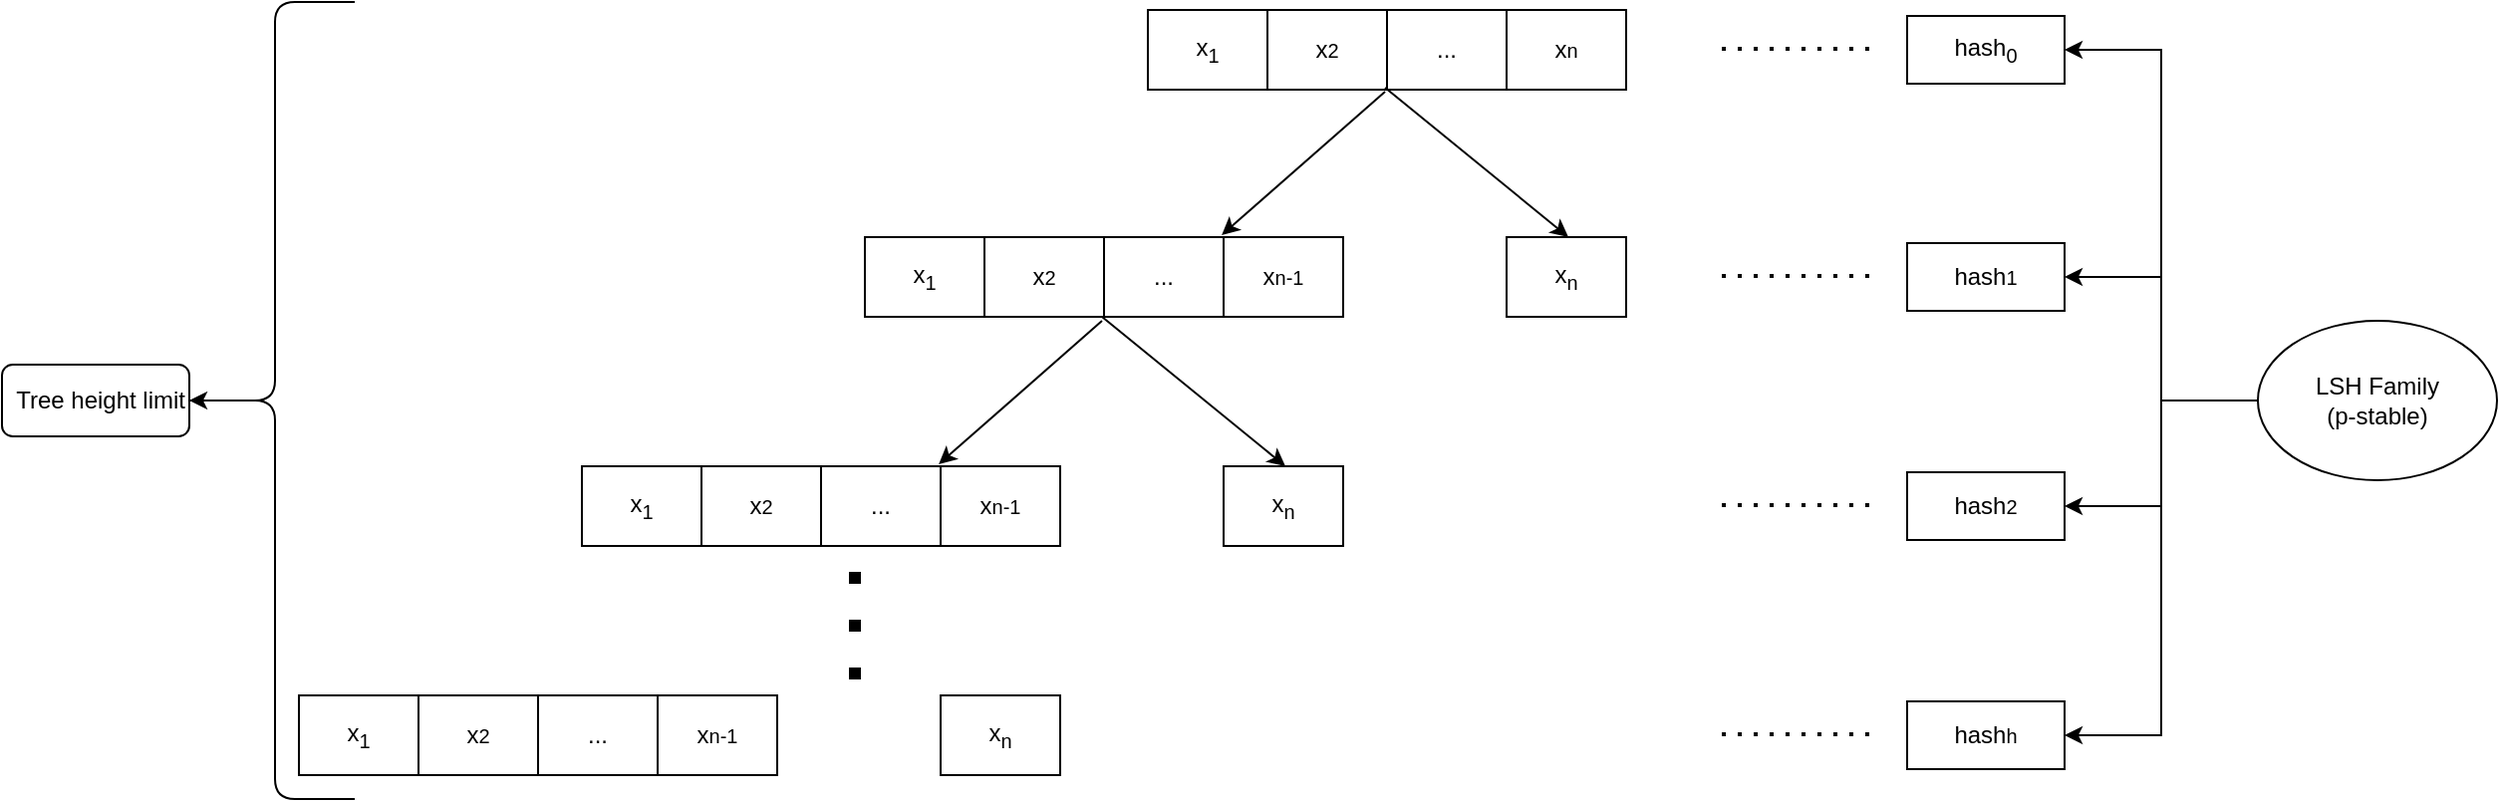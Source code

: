 <mxfile version="22.1.3" type="github">
  <diagram name="Process of building LSHiForest" id="F_Nvq3A-X3Xp9JJ24VL6">
    <mxGraphModel dx="2634" dy="789" grid="0" gridSize="10" guides="1" tooltips="1" connect="1" arrows="1" fold="1" page="1" pageScale="1" pageWidth="1200" pageHeight="1920" math="0" shadow="0">
      <root>
        <mxCell id="0" />
        <mxCell id="1" parent="0" />
        <mxCell id="it0V39okUv9a-QmteTm3-20" value="" style="rounded=0;orthogonalLoop=1;jettySize=auto;html=1;exitX=0.496;exitY=1.025;exitDx=0;exitDy=0;exitPerimeter=0;entryX=0.746;entryY=-0.025;entryDx=0;entryDy=0;entryPerimeter=0;" edge="1" parent="1" source="it0V39okUv9a-QmteTm3-7" target="it0V39okUv9a-QmteTm3-15">
          <mxGeometry relative="1" as="geometry">
            <mxPoint x="606" y="268" as="sourcePoint" />
          </mxGeometry>
        </mxCell>
        <mxCell id="it0V39okUv9a-QmteTm3-6" value="" style="shape=table;startSize=0;container=1;collapsible=0;childLayout=tableLayout;" vertex="1" parent="1">
          <mxGeometry x="485" y="226" width="240" height="40" as="geometry" />
        </mxCell>
        <mxCell id="it0V39okUv9a-QmteTm3-7" value="" style="shape=tableRow;horizontal=0;startSize=0;swimlaneHead=0;swimlaneBody=0;strokeColor=inherit;top=0;left=0;bottom=0;right=0;collapsible=0;dropTarget=0;fillColor=none;points=[[0,0.5],[1,0.5]];portConstraint=eastwest;" vertex="1" parent="it0V39okUv9a-QmteTm3-6">
          <mxGeometry width="240" height="40" as="geometry" />
        </mxCell>
        <mxCell id="it0V39okUv9a-QmteTm3-8" value="x&lt;sub&gt;1&lt;/sub&gt;" style="shape=partialRectangle;html=1;whiteSpace=wrap;connectable=0;strokeColor=inherit;overflow=hidden;fillColor=none;top=0;left=0;bottom=0;right=0;pointerEvents=1;" vertex="1" parent="it0V39okUv9a-QmteTm3-7">
          <mxGeometry width="60" height="40" as="geometry">
            <mxRectangle width="60" height="40" as="alternateBounds" />
          </mxGeometry>
        </mxCell>
        <mxCell id="it0V39okUv9a-QmteTm3-9" value="x&lt;span style=&quot;font-size: 10px;&quot;&gt;2&lt;/span&gt;" style="shape=partialRectangle;html=1;whiteSpace=wrap;connectable=0;strokeColor=inherit;overflow=hidden;fillColor=none;top=0;left=0;bottom=0;right=0;pointerEvents=1;" vertex="1" parent="it0V39okUv9a-QmteTm3-7">
          <mxGeometry x="60" width="60" height="40" as="geometry">
            <mxRectangle width="60" height="40" as="alternateBounds" />
          </mxGeometry>
        </mxCell>
        <mxCell id="it0V39okUv9a-QmteTm3-10" value="..." style="shape=partialRectangle;html=1;whiteSpace=wrap;connectable=0;strokeColor=inherit;overflow=hidden;fillColor=none;top=0;left=0;bottom=0;right=0;pointerEvents=1;" vertex="1" parent="it0V39okUv9a-QmteTm3-7">
          <mxGeometry x="120" width="60" height="40" as="geometry">
            <mxRectangle width="60" height="40" as="alternateBounds" />
          </mxGeometry>
        </mxCell>
        <mxCell id="it0V39okUv9a-QmteTm3-11" value="x&lt;span style=&quot;font-size: 10px;&quot;&gt;n&lt;/span&gt;" style="shape=partialRectangle;html=1;whiteSpace=wrap;connectable=0;strokeColor=inherit;overflow=hidden;fillColor=none;top=0;left=0;bottom=0;right=0;pointerEvents=1;" vertex="1" parent="it0V39okUv9a-QmteTm3-7">
          <mxGeometry x="180" width="60" height="40" as="geometry">
            <mxRectangle width="60" height="40" as="alternateBounds" />
          </mxGeometry>
        </mxCell>
        <mxCell id="it0V39okUv9a-QmteTm3-12" value="" style="endArrow=none;dashed=1;html=1;dashPattern=1 3;strokeWidth=2;rounded=0;" edge="1" parent="1">
          <mxGeometry width="50" height="50" relative="1" as="geometry">
            <mxPoint x="773" y="245.5" as="sourcePoint" />
            <mxPoint x="849" y="245.5" as="targetPoint" />
          </mxGeometry>
        </mxCell>
        <mxCell id="it0V39okUv9a-QmteTm3-13" value="hash&lt;sub&gt;0&lt;/sub&gt;" style="rounded=0;whiteSpace=wrap;html=1;" vertex="1" parent="1">
          <mxGeometry x="866" y="229" width="79" height="34" as="geometry" />
        </mxCell>
        <mxCell id="it0V39okUv9a-QmteTm3-14" value="" style="shape=table;startSize=0;container=1;collapsible=0;childLayout=tableLayout;" vertex="1" parent="1">
          <mxGeometry x="343" y="340" width="240" height="40" as="geometry" />
        </mxCell>
        <mxCell id="it0V39okUv9a-QmteTm3-15" value="" style="shape=tableRow;horizontal=0;startSize=0;swimlaneHead=0;swimlaneBody=0;strokeColor=inherit;top=0;left=0;bottom=0;right=0;collapsible=0;dropTarget=0;fillColor=none;points=[[0,0.5],[1,0.5]];portConstraint=eastwest;" vertex="1" parent="it0V39okUv9a-QmteTm3-14">
          <mxGeometry width="240" height="40" as="geometry" />
        </mxCell>
        <mxCell id="it0V39okUv9a-QmteTm3-16" value="x&lt;sub&gt;1&lt;/sub&gt;" style="shape=partialRectangle;html=1;whiteSpace=wrap;connectable=0;strokeColor=inherit;overflow=hidden;fillColor=none;top=0;left=0;bottom=0;right=0;pointerEvents=1;" vertex="1" parent="it0V39okUv9a-QmteTm3-15">
          <mxGeometry width="60" height="40" as="geometry">
            <mxRectangle width="60" height="40" as="alternateBounds" />
          </mxGeometry>
        </mxCell>
        <mxCell id="it0V39okUv9a-QmteTm3-17" value="x&lt;span style=&quot;font-size: 10px;&quot;&gt;2&lt;/span&gt;" style="shape=partialRectangle;html=1;whiteSpace=wrap;connectable=0;strokeColor=inherit;overflow=hidden;fillColor=none;top=0;left=0;bottom=0;right=0;pointerEvents=1;" vertex="1" parent="it0V39okUv9a-QmteTm3-15">
          <mxGeometry x="60" width="60" height="40" as="geometry">
            <mxRectangle width="60" height="40" as="alternateBounds" />
          </mxGeometry>
        </mxCell>
        <mxCell id="it0V39okUv9a-QmteTm3-18" value="..." style="shape=partialRectangle;html=1;whiteSpace=wrap;connectable=0;strokeColor=inherit;overflow=hidden;fillColor=none;top=0;left=0;bottom=0;right=0;pointerEvents=1;" vertex="1" parent="it0V39okUv9a-QmteTm3-15">
          <mxGeometry x="120" width="60" height="40" as="geometry">
            <mxRectangle width="60" height="40" as="alternateBounds" />
          </mxGeometry>
        </mxCell>
        <mxCell id="it0V39okUv9a-QmteTm3-19" value="x&lt;span style=&quot;font-size: 10px;&quot;&gt;n-1&lt;/span&gt;" style="shape=partialRectangle;html=1;whiteSpace=wrap;connectable=0;strokeColor=inherit;overflow=hidden;fillColor=none;top=0;left=0;bottom=0;right=0;pointerEvents=1;" vertex="1" parent="it0V39okUv9a-QmteTm3-15">
          <mxGeometry x="180" width="60" height="40" as="geometry">
            <mxRectangle width="60" height="40" as="alternateBounds" />
          </mxGeometry>
        </mxCell>
        <mxCell id="it0V39okUv9a-QmteTm3-26" value="" style="shape=table;startSize=0;container=1;collapsible=0;childLayout=tableLayout;" vertex="1" parent="1">
          <mxGeometry x="665" y="340" width="60" height="40" as="geometry" />
        </mxCell>
        <mxCell id="it0V39okUv9a-QmteTm3-27" value="" style="shape=tableRow;horizontal=0;startSize=0;swimlaneHead=0;swimlaneBody=0;strokeColor=inherit;top=0;left=0;bottom=0;right=0;collapsible=0;dropTarget=0;fillColor=none;points=[[0,0.5],[1,0.5]];portConstraint=eastwest;" vertex="1" parent="it0V39okUv9a-QmteTm3-26">
          <mxGeometry width="60" height="40" as="geometry" />
        </mxCell>
        <mxCell id="it0V39okUv9a-QmteTm3-28" value="x&lt;sub&gt;n&lt;/sub&gt;" style="shape=partialRectangle;html=1;whiteSpace=wrap;connectable=0;strokeColor=inherit;overflow=hidden;fillColor=none;top=0;left=0;bottom=0;right=0;pointerEvents=1;" vertex="1" parent="it0V39okUv9a-QmteTm3-27">
          <mxGeometry width="60" height="40" as="geometry">
            <mxRectangle width="60" height="40" as="alternateBounds" />
          </mxGeometry>
        </mxCell>
        <mxCell id="it0V39okUv9a-QmteTm3-29" style="rounded=0;orthogonalLoop=1;jettySize=auto;html=1;entryX=0.517;entryY=0;entryDx=0;entryDy=0;entryPerimeter=0;exitX=0.496;exitY=0.975;exitDx=0;exitDy=0;exitPerimeter=0;" edge="1" parent="1" source="it0V39okUv9a-QmteTm3-7" target="it0V39okUv9a-QmteTm3-27">
          <mxGeometry relative="1" as="geometry" />
        </mxCell>
        <mxCell id="it0V39okUv9a-QmteTm3-30" value="" style="endArrow=none;dashed=1;html=1;dashPattern=1 3;strokeWidth=2;rounded=0;" edge="1" parent="1">
          <mxGeometry width="50" height="50" relative="1" as="geometry">
            <mxPoint x="773" y="359.5" as="sourcePoint" />
            <mxPoint x="849" y="359.5" as="targetPoint" />
          </mxGeometry>
        </mxCell>
        <mxCell id="it0V39okUv9a-QmteTm3-31" value="hash&lt;span style=&quot;font-size: 10px;&quot;&gt;1&lt;/span&gt;" style="rounded=0;whiteSpace=wrap;html=1;" vertex="1" parent="1">
          <mxGeometry x="866" y="343" width="79" height="34" as="geometry" />
        </mxCell>
        <mxCell id="it0V39okUv9a-QmteTm3-32" value="" style="rounded=0;orthogonalLoop=1;jettySize=auto;html=1;exitX=0.496;exitY=1.025;exitDx=0;exitDy=0;exitPerimeter=0;entryX=0.746;entryY=-0.025;entryDx=0;entryDy=0;entryPerimeter=0;" edge="1" parent="1" target="it0V39okUv9a-QmteTm3-34">
          <mxGeometry relative="1" as="geometry">
            <mxPoint x="462" y="382" as="sourcePoint" />
          </mxGeometry>
        </mxCell>
        <mxCell id="it0V39okUv9a-QmteTm3-33" value="" style="shape=table;startSize=0;container=1;collapsible=0;childLayout=tableLayout;" vertex="1" parent="1">
          <mxGeometry x="201" y="455" width="240" height="40" as="geometry" />
        </mxCell>
        <mxCell id="it0V39okUv9a-QmteTm3-34" value="" style="shape=tableRow;horizontal=0;startSize=0;swimlaneHead=0;swimlaneBody=0;strokeColor=inherit;top=0;left=0;bottom=0;right=0;collapsible=0;dropTarget=0;fillColor=none;points=[[0,0.5],[1,0.5]];portConstraint=eastwest;" vertex="1" parent="it0V39okUv9a-QmteTm3-33">
          <mxGeometry width="240" height="40" as="geometry" />
        </mxCell>
        <mxCell id="it0V39okUv9a-QmteTm3-35" value="x&lt;sub&gt;1&lt;/sub&gt;" style="shape=partialRectangle;html=1;whiteSpace=wrap;connectable=0;strokeColor=inherit;overflow=hidden;fillColor=none;top=0;left=0;bottom=0;right=0;pointerEvents=1;" vertex="1" parent="it0V39okUv9a-QmteTm3-34">
          <mxGeometry width="60" height="40" as="geometry">
            <mxRectangle width="60" height="40" as="alternateBounds" />
          </mxGeometry>
        </mxCell>
        <mxCell id="it0V39okUv9a-QmteTm3-36" value="x&lt;span style=&quot;font-size: 10px;&quot;&gt;2&lt;/span&gt;" style="shape=partialRectangle;html=1;whiteSpace=wrap;connectable=0;strokeColor=inherit;overflow=hidden;fillColor=none;top=0;left=0;bottom=0;right=0;pointerEvents=1;" vertex="1" parent="it0V39okUv9a-QmteTm3-34">
          <mxGeometry x="60" width="60" height="40" as="geometry">
            <mxRectangle width="60" height="40" as="alternateBounds" />
          </mxGeometry>
        </mxCell>
        <mxCell id="it0V39okUv9a-QmteTm3-37" value="..." style="shape=partialRectangle;html=1;whiteSpace=wrap;connectable=0;strokeColor=inherit;overflow=hidden;fillColor=none;top=0;left=0;bottom=0;right=0;pointerEvents=1;" vertex="1" parent="it0V39okUv9a-QmteTm3-34">
          <mxGeometry x="120" width="60" height="40" as="geometry">
            <mxRectangle width="60" height="40" as="alternateBounds" />
          </mxGeometry>
        </mxCell>
        <mxCell id="it0V39okUv9a-QmteTm3-38" value="x&lt;span style=&quot;font-size: 10px;&quot;&gt;n-1&lt;/span&gt;" style="shape=partialRectangle;html=1;whiteSpace=wrap;connectable=0;strokeColor=inherit;overflow=hidden;fillColor=none;top=0;left=0;bottom=0;right=0;pointerEvents=1;" vertex="1" parent="it0V39okUv9a-QmteTm3-34">
          <mxGeometry x="180" width="60" height="40" as="geometry">
            <mxRectangle width="60" height="40" as="alternateBounds" />
          </mxGeometry>
        </mxCell>
        <mxCell id="it0V39okUv9a-QmteTm3-39" value="" style="shape=table;startSize=0;container=1;collapsible=0;childLayout=tableLayout;" vertex="1" parent="1">
          <mxGeometry x="523" y="455" width="60" height="40" as="geometry" />
        </mxCell>
        <mxCell id="it0V39okUv9a-QmteTm3-40" value="" style="shape=tableRow;horizontal=0;startSize=0;swimlaneHead=0;swimlaneBody=0;strokeColor=inherit;top=0;left=0;bottom=0;right=0;collapsible=0;dropTarget=0;fillColor=none;points=[[0,0.5],[1,0.5]];portConstraint=eastwest;" vertex="1" parent="it0V39okUv9a-QmteTm3-39">
          <mxGeometry width="60" height="40" as="geometry" />
        </mxCell>
        <mxCell id="it0V39okUv9a-QmteTm3-41" value="x&lt;sub&gt;n&lt;/sub&gt;" style="shape=partialRectangle;html=1;whiteSpace=wrap;connectable=0;strokeColor=inherit;overflow=hidden;fillColor=none;top=0;left=0;bottom=0;right=0;pointerEvents=1;" vertex="1" parent="it0V39okUv9a-QmteTm3-40">
          <mxGeometry width="60" height="40" as="geometry">
            <mxRectangle width="60" height="40" as="alternateBounds" />
          </mxGeometry>
        </mxCell>
        <mxCell id="it0V39okUv9a-QmteTm3-42" style="rounded=0;orthogonalLoop=1;jettySize=auto;html=1;entryX=0.517;entryY=0;entryDx=0;entryDy=0;entryPerimeter=0;exitX=0.496;exitY=0.975;exitDx=0;exitDy=0;exitPerimeter=0;" edge="1" parent="1" target="it0V39okUv9a-QmteTm3-40">
          <mxGeometry relative="1" as="geometry">
            <mxPoint x="462" y="380" as="sourcePoint" />
          </mxGeometry>
        </mxCell>
        <mxCell id="it0V39okUv9a-QmteTm3-43" value="" style="endArrow=none;dashed=1;html=1;dashPattern=1 3;strokeWidth=2;rounded=0;" edge="1" parent="1">
          <mxGeometry width="50" height="50" relative="1" as="geometry">
            <mxPoint x="773" y="474.5" as="sourcePoint" />
            <mxPoint x="849" y="474.5" as="targetPoint" />
          </mxGeometry>
        </mxCell>
        <mxCell id="it0V39okUv9a-QmteTm3-44" value="hash&lt;span style=&quot;font-size: 10px;&quot;&gt;2&lt;/span&gt;" style="rounded=0;whiteSpace=wrap;html=1;" vertex="1" parent="1">
          <mxGeometry x="866" y="458" width="79" height="34" as="geometry" />
        </mxCell>
        <mxCell id="it0V39okUv9a-QmteTm3-46" value="" style="shape=table;startSize=0;container=1;collapsible=0;childLayout=tableLayout;" vertex="1" parent="1">
          <mxGeometry x="59" y="570" width="240" height="40" as="geometry" />
        </mxCell>
        <mxCell id="it0V39okUv9a-QmteTm3-47" value="" style="shape=tableRow;horizontal=0;startSize=0;swimlaneHead=0;swimlaneBody=0;strokeColor=inherit;top=0;left=0;bottom=0;right=0;collapsible=0;dropTarget=0;fillColor=none;points=[[0,0.5],[1,0.5]];portConstraint=eastwest;" vertex="1" parent="it0V39okUv9a-QmteTm3-46">
          <mxGeometry width="240" height="40" as="geometry" />
        </mxCell>
        <mxCell id="it0V39okUv9a-QmteTm3-48" value="x&lt;sub&gt;1&lt;/sub&gt;" style="shape=partialRectangle;html=1;whiteSpace=wrap;connectable=0;strokeColor=inherit;overflow=hidden;fillColor=none;top=0;left=0;bottom=0;right=0;pointerEvents=1;" vertex="1" parent="it0V39okUv9a-QmteTm3-47">
          <mxGeometry width="60" height="40" as="geometry">
            <mxRectangle width="60" height="40" as="alternateBounds" />
          </mxGeometry>
        </mxCell>
        <mxCell id="it0V39okUv9a-QmteTm3-49" value="x&lt;span style=&quot;font-size: 10px;&quot;&gt;2&lt;/span&gt;" style="shape=partialRectangle;html=1;whiteSpace=wrap;connectable=0;strokeColor=inherit;overflow=hidden;fillColor=none;top=0;left=0;bottom=0;right=0;pointerEvents=1;" vertex="1" parent="it0V39okUv9a-QmteTm3-47">
          <mxGeometry x="60" width="60" height="40" as="geometry">
            <mxRectangle width="60" height="40" as="alternateBounds" />
          </mxGeometry>
        </mxCell>
        <mxCell id="it0V39okUv9a-QmteTm3-50" value="..." style="shape=partialRectangle;html=1;whiteSpace=wrap;connectable=0;strokeColor=inherit;overflow=hidden;fillColor=none;top=0;left=0;bottom=0;right=0;pointerEvents=1;" vertex="1" parent="it0V39okUv9a-QmteTm3-47">
          <mxGeometry x="120" width="60" height="40" as="geometry">
            <mxRectangle width="60" height="40" as="alternateBounds" />
          </mxGeometry>
        </mxCell>
        <mxCell id="it0V39okUv9a-QmteTm3-51" value="x&lt;span style=&quot;font-size: 10px;&quot;&gt;n-1&lt;/span&gt;" style="shape=partialRectangle;html=1;whiteSpace=wrap;connectable=0;strokeColor=inherit;overflow=hidden;fillColor=none;top=0;left=0;bottom=0;right=0;pointerEvents=1;" vertex="1" parent="it0V39okUv9a-QmteTm3-47">
          <mxGeometry x="180" width="60" height="40" as="geometry">
            <mxRectangle width="60" height="40" as="alternateBounds" />
          </mxGeometry>
        </mxCell>
        <mxCell id="it0V39okUv9a-QmteTm3-52" value="" style="shape=table;startSize=0;container=1;collapsible=0;childLayout=tableLayout;" vertex="1" parent="1">
          <mxGeometry x="381" y="570" width="60" height="40" as="geometry" />
        </mxCell>
        <mxCell id="it0V39okUv9a-QmteTm3-53" value="" style="shape=tableRow;horizontal=0;startSize=0;swimlaneHead=0;swimlaneBody=0;strokeColor=inherit;top=0;left=0;bottom=0;right=0;collapsible=0;dropTarget=0;fillColor=none;points=[[0,0.5],[1,0.5]];portConstraint=eastwest;" vertex="1" parent="it0V39okUv9a-QmteTm3-52">
          <mxGeometry width="60" height="40" as="geometry" />
        </mxCell>
        <mxCell id="it0V39okUv9a-QmteTm3-54" value="x&lt;sub&gt;n&lt;/sub&gt;" style="shape=partialRectangle;html=1;whiteSpace=wrap;connectable=0;strokeColor=inherit;overflow=hidden;fillColor=none;top=0;left=0;bottom=0;right=0;pointerEvents=1;" vertex="1" parent="it0V39okUv9a-QmteTm3-53">
          <mxGeometry width="60" height="40" as="geometry">
            <mxRectangle width="60" height="40" as="alternateBounds" />
          </mxGeometry>
        </mxCell>
        <mxCell id="it0V39okUv9a-QmteTm3-56" value="" style="endArrow=none;dashed=1;html=1;dashPattern=1 3;strokeWidth=2;rounded=0;" edge="1" parent="1">
          <mxGeometry width="50" height="50" relative="1" as="geometry">
            <mxPoint x="773" y="589.5" as="sourcePoint" />
            <mxPoint x="849" y="589.5" as="targetPoint" />
          </mxGeometry>
        </mxCell>
        <mxCell id="it0V39okUv9a-QmteTm3-57" value="hash&lt;span style=&quot;font-size: 10px;&quot;&gt;h&lt;/span&gt;" style="rounded=0;whiteSpace=wrap;html=1;" vertex="1" parent="1">
          <mxGeometry x="866" y="573" width="79" height="34" as="geometry" />
        </mxCell>
        <mxCell id="it0V39okUv9a-QmteTm3-59" value="" style="endArrow=none;dashed=1;html=1;dashPattern=1 3;strokeWidth=6;rounded=1;jumpSize=4;" edge="1" parent="1">
          <mxGeometry width="50" height="50" relative="1" as="geometry">
            <mxPoint x="338" y="562" as="sourcePoint" />
            <mxPoint x="338" y="502" as="targetPoint" />
          </mxGeometry>
        </mxCell>
        <mxCell id="it0V39okUv9a-QmteTm3-63" value="" style="edgeStyle=orthogonalEdgeStyle;rounded=0;orthogonalLoop=1;jettySize=auto;html=1;" edge="1" parent="1" source="it0V39okUv9a-QmteTm3-61" target="it0V39okUv9a-QmteTm3-62">
          <mxGeometry relative="1" as="geometry" />
        </mxCell>
        <mxCell id="it0V39okUv9a-QmteTm3-61" value="" style="shape=curlyBracket;whiteSpace=wrap;html=1;rounded=1;labelPosition=left;verticalLabelPosition=middle;align=right;verticalAlign=middle;" vertex="1" parent="1">
          <mxGeometry x="7" y="222" width="80" height="400" as="geometry" />
        </mxCell>
        <mxCell id="it0V39okUv9a-QmteTm3-62" value="Tree height limit" style="whiteSpace=wrap;html=1;align=right;rounded=1;" vertex="1" parent="1">
          <mxGeometry x="-90" y="404" width="94" height="36" as="geometry" />
        </mxCell>
        <mxCell id="it0V39okUv9a-QmteTm3-65" style="edgeStyle=orthogonalEdgeStyle;rounded=0;orthogonalLoop=1;jettySize=auto;html=1;entryX=1;entryY=0.5;entryDx=0;entryDy=0;" edge="1" parent="1" source="it0V39okUv9a-QmteTm3-64" target="it0V39okUv9a-QmteTm3-13">
          <mxGeometry relative="1" as="geometry" />
        </mxCell>
        <mxCell id="it0V39okUv9a-QmteTm3-66" style="edgeStyle=orthogonalEdgeStyle;rounded=0;orthogonalLoop=1;jettySize=auto;html=1;entryX=1;entryY=0.5;entryDx=0;entryDy=0;" edge="1" parent="1" source="it0V39okUv9a-QmteTm3-64" target="it0V39okUv9a-QmteTm3-31">
          <mxGeometry relative="1" as="geometry" />
        </mxCell>
        <mxCell id="it0V39okUv9a-QmteTm3-67" style="edgeStyle=orthogonalEdgeStyle;rounded=0;orthogonalLoop=1;jettySize=auto;html=1;entryX=1;entryY=0.5;entryDx=0;entryDy=0;" edge="1" parent="1" source="it0V39okUv9a-QmteTm3-64" target="it0V39okUv9a-QmteTm3-44">
          <mxGeometry relative="1" as="geometry" />
        </mxCell>
        <mxCell id="it0V39okUv9a-QmteTm3-68" style="edgeStyle=orthogonalEdgeStyle;rounded=0;orthogonalLoop=1;jettySize=auto;html=1;entryX=1;entryY=0.5;entryDx=0;entryDy=0;" edge="1" parent="1" source="it0V39okUv9a-QmteTm3-64" target="it0V39okUv9a-QmteTm3-57">
          <mxGeometry relative="1" as="geometry" />
        </mxCell>
        <mxCell id="it0V39okUv9a-QmteTm3-64" value="LSH Family&lt;br&gt;(p-stable)" style="ellipse;whiteSpace=wrap;html=1;" vertex="1" parent="1">
          <mxGeometry x="1042" y="382" width="120" height="80" as="geometry" />
        </mxCell>
      </root>
    </mxGraphModel>
  </diagram>
</mxfile>
